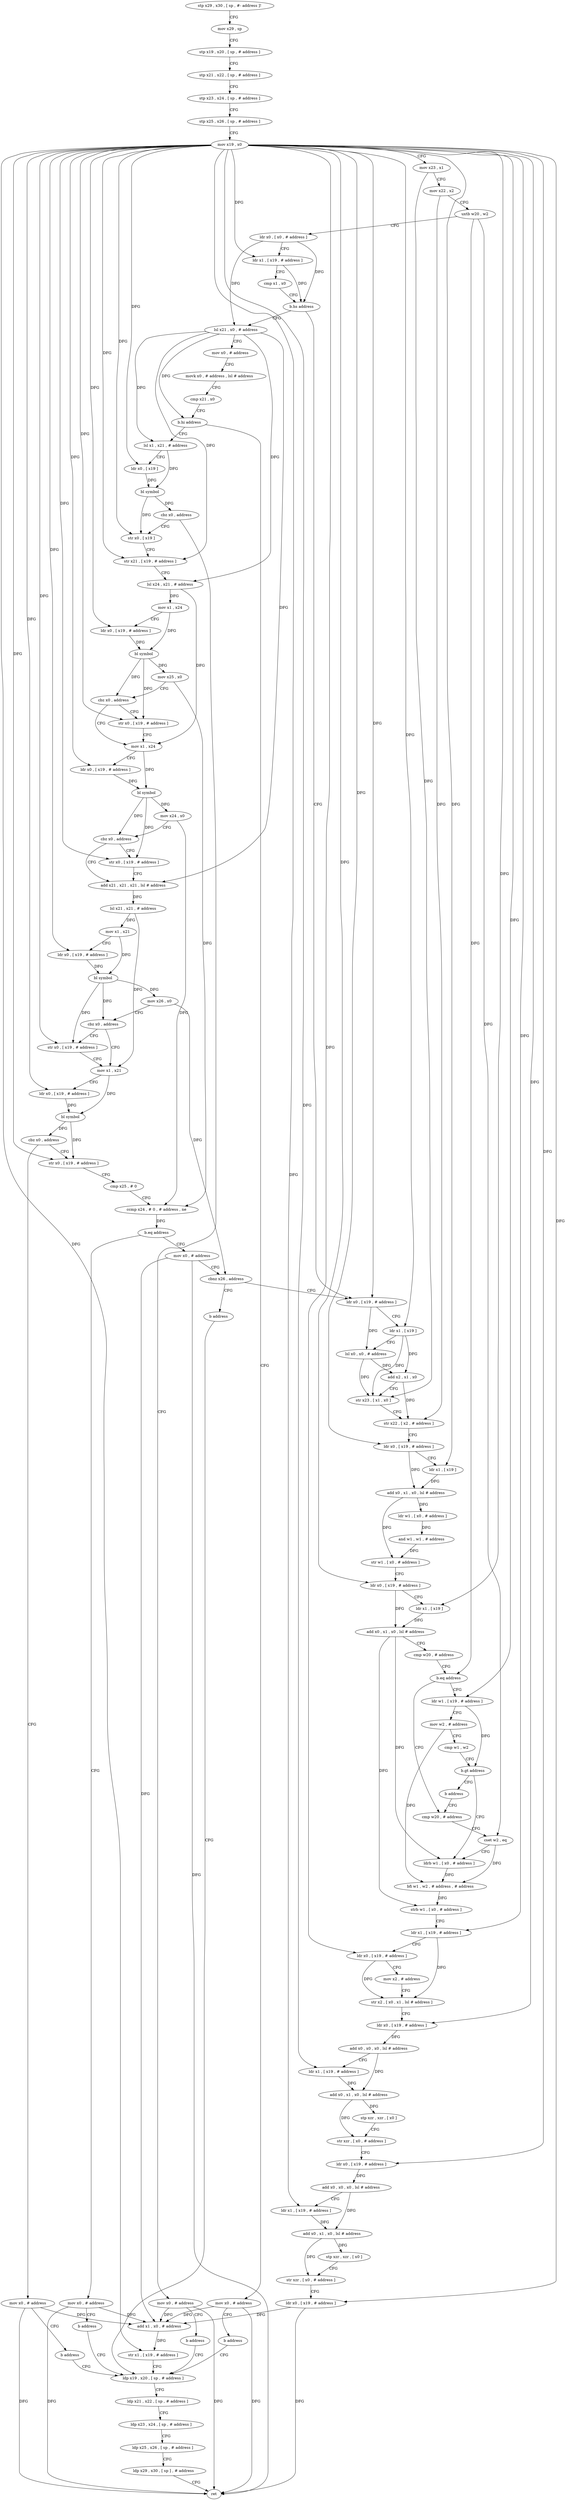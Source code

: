 digraph "func" {
"4234088" [label = "stp x29 , x30 , [ sp , #- address ]!" ]
"4234092" [label = "mov x29 , sp" ]
"4234096" [label = "stp x19 , x20 , [ sp , # address ]" ]
"4234100" [label = "stp x21 , x22 , [ sp , # address ]" ]
"4234104" [label = "stp x23 , x24 , [ sp , # address ]" ]
"4234108" [label = "stp x25 , x26 , [ sp , # address ]" ]
"4234112" [label = "mov x19 , x0" ]
"4234116" [label = "mov x23 , x1" ]
"4234120" [label = "mov x22 , x2" ]
"4234124" [label = "uxtb w20 , w2" ]
"4234128" [label = "ldr x0 , [ x0 , # address ]" ]
"4234132" [label = "ldr x1 , [ x19 , # address ]" ]
"4234136" [label = "cmp x1 , x0" ]
"4234140" [label = "b.hs address" ]
"4234332" [label = "lsl x21 , x0 , # address" ]
"4234144" [label = "ldr x0 , [ x19 , # address ]" ]
"4234336" [label = "mov x0 , # address" ]
"4234340" [label = "movk x0 , # address , lsl # address" ]
"4234344" [label = "cmp x21 , x0" ]
"4234348" [label = "b.hi address" ]
"4234524" [label = "mov x0 , # address" ]
"4234352" [label = "lsl x1 , x21 , # address" ]
"4234148" [label = "ldr x1 , [ x19 ]" ]
"4234152" [label = "lsl x0 , x0 , # address" ]
"4234156" [label = "add x2 , x1 , x0" ]
"4234160" [label = "str x23 , [ x1 , x0 ]" ]
"4234164" [label = "str x22 , [ x2 , # address ]" ]
"4234168" [label = "ldr x0 , [ x19 , # address ]" ]
"4234172" [label = "ldr x1 , [ x19 ]" ]
"4234176" [label = "add x0 , x1 , x0 , lsl # address" ]
"4234180" [label = "ldr w1 , [ x0 , # address ]" ]
"4234184" [label = "and w1 , w1 , # address" ]
"4234188" [label = "str w1 , [ x0 , # address ]" ]
"4234192" [label = "ldr x0 , [ x19 , # address ]" ]
"4234196" [label = "ldr x1 , [ x19 ]" ]
"4234200" [label = "add x0 , x1 , x0 , lsl # address" ]
"4234204" [label = "cmp w20 , # address" ]
"4234208" [label = "b.eq address" ]
"4234504" [label = "ldr w1 , [ x19 , # address ]" ]
"4234212" [label = "cmp w20 , # address" ]
"4234528" [label = "b address" ]
"4234308" [label = "ldp x19 , x20 , [ sp , # address ]" ]
"4234356" [label = "ldr x0 , [ x19 ]" ]
"4234360" [label = "bl symbol" ]
"4234364" [label = "cbz x0 , address" ]
"4234532" [label = "mov x0 , # address" ]
"4234368" [label = "str x0 , [ x19 ]" ]
"4234508" [label = "mov w2 , # address" ]
"4234512" [label = "cmp w1 , w2" ]
"4234516" [label = "b.gt address" ]
"4234220" [label = "ldrb w1 , [ x0 , # address ]" ]
"4234520" [label = "b address" ]
"4234216" [label = "cset w2 , eq" ]
"4234312" [label = "ldp x21 , x22 , [ sp , # address ]" ]
"4234316" [label = "ldp x23 , x24 , [ sp , # address ]" ]
"4234320" [label = "ldp x25 , x26 , [ sp , # address ]" ]
"4234324" [label = "ldp x29 , x30 , [ sp ] , # address" ]
"4234328" [label = "ret" ]
"4234536" [label = "b address" ]
"4234372" [label = "str x21 , [ x19 , # address ]" ]
"4234376" [label = "lsl x24 , x21 , # address" ]
"4234380" [label = "mov x1 , x24" ]
"4234384" [label = "ldr x0 , [ x19 , # address ]" ]
"4234388" [label = "bl symbol" ]
"4234392" [label = "mov x25 , x0" ]
"4234396" [label = "cbz x0 , address" ]
"4234404" [label = "mov x1 , x24" ]
"4234400" [label = "str x0 , [ x19 , # address ]" ]
"4234224" [label = "bfi w1 , w2 , # address , # address" ]
"4234228" [label = "strb w1 , [ x0 , # address ]" ]
"4234232" [label = "ldr x1 , [ x19 , # address ]" ]
"4234236" [label = "ldr x0 , [ x19 , # address ]" ]
"4234240" [label = "mov x2 , # address" ]
"4234244" [label = "str x2 , [ x0 , x1 , lsl # address ]" ]
"4234248" [label = "ldr x0 , [ x19 , # address ]" ]
"4234252" [label = "add x0 , x0 , x0 , lsl # address" ]
"4234256" [label = "ldr x1 , [ x19 , # address ]" ]
"4234260" [label = "add x0 , x1 , x0 , lsl # address" ]
"4234264" [label = "stp xzr , xzr , [ x0 ]" ]
"4234268" [label = "str xzr , [ x0 , # address ]" ]
"4234272" [label = "ldr x0 , [ x19 , # address ]" ]
"4234276" [label = "add x0 , x0 , x0 , lsl # address" ]
"4234280" [label = "ldr x1 , [ x19 , # address ]" ]
"4234284" [label = "add x0 , x1 , x0 , lsl # address" ]
"4234288" [label = "stp xzr , xzr , [ x0 ]" ]
"4234292" [label = "str xzr , [ x0 , # address ]" ]
"4234296" [label = "ldr x0 , [ x19 , # address ]" ]
"4234300" [label = "add x1 , x0 , # address" ]
"4234304" [label = "str x1 , [ x19 , # address ]" ]
"4234408" [label = "ldr x0 , [ x19 , # address ]" ]
"4234412" [label = "bl symbol" ]
"4234416" [label = "mov x24 , x0" ]
"4234420" [label = "cbz x0 , address" ]
"4234428" [label = "add x21 , x21 , x21 , lsl # address" ]
"4234424" [label = "str x0 , [ x19 , # address ]" ]
"4234432" [label = "lsl x21 , x21 , # address" ]
"4234436" [label = "mov x1 , x21" ]
"4234440" [label = "ldr x0 , [ x19 , # address ]" ]
"4234444" [label = "bl symbol" ]
"4234448" [label = "mov x26 , x0" ]
"4234452" [label = "cbz x0 , address" ]
"4234460" [label = "mov x1 , x21" ]
"4234456" [label = "str x0 , [ x19 , # address ]" ]
"4234464" [label = "ldr x0 , [ x19 , # address ]" ]
"4234468" [label = "bl symbol" ]
"4234472" [label = "cbz x0 , address" ]
"4234540" [label = "mov x0 , # address" ]
"4234476" [label = "str x0 , [ x19 , # address ]" ]
"4234544" [label = "b address" ]
"4234480" [label = "cmp x25 , # 0" ]
"4234484" [label = "ccmp x24 , # 0 , # address , ne" ]
"4234488" [label = "b.eq address" ]
"4234548" [label = "mov x0 , # address" ]
"4234492" [label = "mov x0 , # address" ]
"4234552" [label = "b address" ]
"4234496" [label = "cbnz x26 , address" ]
"4234500" [label = "b address" ]
"4234088" -> "4234092" [ label = "CFG" ]
"4234092" -> "4234096" [ label = "CFG" ]
"4234096" -> "4234100" [ label = "CFG" ]
"4234100" -> "4234104" [ label = "CFG" ]
"4234104" -> "4234108" [ label = "CFG" ]
"4234108" -> "4234112" [ label = "CFG" ]
"4234112" -> "4234116" [ label = "CFG" ]
"4234112" -> "4234132" [ label = "DFG" ]
"4234112" -> "4234144" [ label = "DFG" ]
"4234112" -> "4234148" [ label = "DFG" ]
"4234112" -> "4234168" [ label = "DFG" ]
"4234112" -> "4234172" [ label = "DFG" ]
"4234112" -> "4234192" [ label = "DFG" ]
"4234112" -> "4234196" [ label = "DFG" ]
"4234112" -> "4234356" [ label = "DFG" ]
"4234112" -> "4234504" [ label = "DFG" ]
"4234112" -> "4234368" [ label = "DFG" ]
"4234112" -> "4234372" [ label = "DFG" ]
"4234112" -> "4234384" [ label = "DFG" ]
"4234112" -> "4234232" [ label = "DFG" ]
"4234112" -> "4234236" [ label = "DFG" ]
"4234112" -> "4234248" [ label = "DFG" ]
"4234112" -> "4234256" [ label = "DFG" ]
"4234112" -> "4234272" [ label = "DFG" ]
"4234112" -> "4234280" [ label = "DFG" ]
"4234112" -> "4234296" [ label = "DFG" ]
"4234112" -> "4234304" [ label = "DFG" ]
"4234112" -> "4234408" [ label = "DFG" ]
"4234112" -> "4234400" [ label = "DFG" ]
"4234112" -> "4234440" [ label = "DFG" ]
"4234112" -> "4234424" [ label = "DFG" ]
"4234112" -> "4234464" [ label = "DFG" ]
"4234112" -> "4234456" [ label = "DFG" ]
"4234112" -> "4234476" [ label = "DFG" ]
"4234116" -> "4234120" [ label = "CFG" ]
"4234116" -> "4234160" [ label = "DFG" ]
"4234120" -> "4234124" [ label = "CFG" ]
"4234120" -> "4234164" [ label = "DFG" ]
"4234124" -> "4234128" [ label = "CFG" ]
"4234124" -> "4234208" [ label = "DFG" ]
"4234124" -> "4234216" [ label = "DFG" ]
"4234128" -> "4234132" [ label = "CFG" ]
"4234128" -> "4234140" [ label = "DFG" ]
"4234128" -> "4234332" [ label = "DFG" ]
"4234132" -> "4234136" [ label = "CFG" ]
"4234132" -> "4234140" [ label = "DFG" ]
"4234136" -> "4234140" [ label = "CFG" ]
"4234140" -> "4234332" [ label = "CFG" ]
"4234140" -> "4234144" [ label = "CFG" ]
"4234332" -> "4234336" [ label = "CFG" ]
"4234332" -> "4234348" [ label = "DFG" ]
"4234332" -> "4234352" [ label = "DFG" ]
"4234332" -> "4234372" [ label = "DFG" ]
"4234332" -> "4234376" [ label = "DFG" ]
"4234332" -> "4234428" [ label = "DFG" ]
"4234144" -> "4234148" [ label = "CFG" ]
"4234144" -> "4234152" [ label = "DFG" ]
"4234336" -> "4234340" [ label = "CFG" ]
"4234340" -> "4234344" [ label = "CFG" ]
"4234344" -> "4234348" [ label = "CFG" ]
"4234348" -> "4234524" [ label = "CFG" ]
"4234348" -> "4234352" [ label = "CFG" ]
"4234524" -> "4234528" [ label = "CFG" ]
"4234524" -> "4234328" [ label = "DFG" ]
"4234524" -> "4234300" [ label = "DFG" ]
"4234352" -> "4234356" [ label = "CFG" ]
"4234352" -> "4234360" [ label = "DFG" ]
"4234148" -> "4234152" [ label = "CFG" ]
"4234148" -> "4234156" [ label = "DFG" ]
"4234148" -> "4234160" [ label = "DFG" ]
"4234152" -> "4234156" [ label = "DFG" ]
"4234152" -> "4234160" [ label = "DFG" ]
"4234156" -> "4234160" [ label = "CFG" ]
"4234156" -> "4234164" [ label = "DFG" ]
"4234160" -> "4234164" [ label = "CFG" ]
"4234164" -> "4234168" [ label = "CFG" ]
"4234168" -> "4234172" [ label = "CFG" ]
"4234168" -> "4234176" [ label = "DFG" ]
"4234172" -> "4234176" [ label = "DFG" ]
"4234176" -> "4234180" [ label = "DFG" ]
"4234176" -> "4234188" [ label = "DFG" ]
"4234180" -> "4234184" [ label = "DFG" ]
"4234184" -> "4234188" [ label = "DFG" ]
"4234188" -> "4234192" [ label = "CFG" ]
"4234192" -> "4234196" [ label = "CFG" ]
"4234192" -> "4234200" [ label = "DFG" ]
"4234196" -> "4234200" [ label = "DFG" ]
"4234200" -> "4234204" [ label = "CFG" ]
"4234200" -> "4234220" [ label = "DFG" ]
"4234200" -> "4234228" [ label = "DFG" ]
"4234204" -> "4234208" [ label = "CFG" ]
"4234208" -> "4234504" [ label = "CFG" ]
"4234208" -> "4234212" [ label = "CFG" ]
"4234504" -> "4234508" [ label = "CFG" ]
"4234504" -> "4234516" [ label = "DFG" ]
"4234212" -> "4234216" [ label = "CFG" ]
"4234528" -> "4234308" [ label = "CFG" ]
"4234308" -> "4234312" [ label = "CFG" ]
"4234356" -> "4234360" [ label = "DFG" ]
"4234360" -> "4234364" [ label = "DFG" ]
"4234360" -> "4234368" [ label = "DFG" ]
"4234364" -> "4234532" [ label = "CFG" ]
"4234364" -> "4234368" [ label = "CFG" ]
"4234532" -> "4234536" [ label = "CFG" ]
"4234532" -> "4234328" [ label = "DFG" ]
"4234532" -> "4234300" [ label = "DFG" ]
"4234368" -> "4234372" [ label = "CFG" ]
"4234508" -> "4234512" [ label = "CFG" ]
"4234508" -> "4234224" [ label = "DFG" ]
"4234512" -> "4234516" [ label = "CFG" ]
"4234516" -> "4234220" [ label = "CFG" ]
"4234516" -> "4234520" [ label = "CFG" ]
"4234220" -> "4234224" [ label = "DFG" ]
"4234520" -> "4234212" [ label = "CFG" ]
"4234216" -> "4234220" [ label = "CFG" ]
"4234216" -> "4234224" [ label = "DFG" ]
"4234312" -> "4234316" [ label = "CFG" ]
"4234316" -> "4234320" [ label = "CFG" ]
"4234320" -> "4234324" [ label = "CFG" ]
"4234324" -> "4234328" [ label = "CFG" ]
"4234536" -> "4234308" [ label = "CFG" ]
"4234372" -> "4234376" [ label = "CFG" ]
"4234376" -> "4234380" [ label = "DFG" ]
"4234376" -> "4234404" [ label = "DFG" ]
"4234380" -> "4234384" [ label = "CFG" ]
"4234380" -> "4234388" [ label = "DFG" ]
"4234384" -> "4234388" [ label = "DFG" ]
"4234388" -> "4234392" [ label = "DFG" ]
"4234388" -> "4234396" [ label = "DFG" ]
"4234388" -> "4234400" [ label = "DFG" ]
"4234392" -> "4234396" [ label = "CFG" ]
"4234392" -> "4234484" [ label = "DFG" ]
"4234396" -> "4234404" [ label = "CFG" ]
"4234396" -> "4234400" [ label = "CFG" ]
"4234404" -> "4234408" [ label = "CFG" ]
"4234404" -> "4234412" [ label = "DFG" ]
"4234400" -> "4234404" [ label = "CFG" ]
"4234224" -> "4234228" [ label = "DFG" ]
"4234228" -> "4234232" [ label = "CFG" ]
"4234232" -> "4234236" [ label = "CFG" ]
"4234232" -> "4234244" [ label = "DFG" ]
"4234236" -> "4234240" [ label = "CFG" ]
"4234236" -> "4234244" [ label = "DFG" ]
"4234240" -> "4234244" [ label = "CFG" ]
"4234244" -> "4234248" [ label = "CFG" ]
"4234248" -> "4234252" [ label = "DFG" ]
"4234252" -> "4234256" [ label = "CFG" ]
"4234252" -> "4234260" [ label = "DFG" ]
"4234256" -> "4234260" [ label = "DFG" ]
"4234260" -> "4234264" [ label = "DFG" ]
"4234260" -> "4234268" [ label = "DFG" ]
"4234264" -> "4234268" [ label = "CFG" ]
"4234268" -> "4234272" [ label = "CFG" ]
"4234272" -> "4234276" [ label = "DFG" ]
"4234276" -> "4234280" [ label = "CFG" ]
"4234276" -> "4234284" [ label = "DFG" ]
"4234280" -> "4234284" [ label = "DFG" ]
"4234284" -> "4234288" [ label = "DFG" ]
"4234284" -> "4234292" [ label = "DFG" ]
"4234288" -> "4234292" [ label = "CFG" ]
"4234292" -> "4234296" [ label = "CFG" ]
"4234296" -> "4234300" [ label = "DFG" ]
"4234296" -> "4234328" [ label = "DFG" ]
"4234300" -> "4234304" [ label = "DFG" ]
"4234304" -> "4234308" [ label = "CFG" ]
"4234408" -> "4234412" [ label = "DFG" ]
"4234412" -> "4234416" [ label = "DFG" ]
"4234412" -> "4234420" [ label = "DFG" ]
"4234412" -> "4234424" [ label = "DFG" ]
"4234416" -> "4234420" [ label = "CFG" ]
"4234416" -> "4234484" [ label = "DFG" ]
"4234420" -> "4234428" [ label = "CFG" ]
"4234420" -> "4234424" [ label = "CFG" ]
"4234428" -> "4234432" [ label = "DFG" ]
"4234424" -> "4234428" [ label = "CFG" ]
"4234432" -> "4234436" [ label = "DFG" ]
"4234432" -> "4234460" [ label = "DFG" ]
"4234436" -> "4234440" [ label = "CFG" ]
"4234436" -> "4234444" [ label = "DFG" ]
"4234440" -> "4234444" [ label = "DFG" ]
"4234444" -> "4234448" [ label = "DFG" ]
"4234444" -> "4234452" [ label = "DFG" ]
"4234444" -> "4234456" [ label = "DFG" ]
"4234448" -> "4234452" [ label = "CFG" ]
"4234448" -> "4234496" [ label = "DFG" ]
"4234452" -> "4234460" [ label = "CFG" ]
"4234452" -> "4234456" [ label = "CFG" ]
"4234460" -> "4234464" [ label = "CFG" ]
"4234460" -> "4234468" [ label = "DFG" ]
"4234456" -> "4234460" [ label = "CFG" ]
"4234464" -> "4234468" [ label = "DFG" ]
"4234468" -> "4234472" [ label = "DFG" ]
"4234468" -> "4234476" [ label = "DFG" ]
"4234472" -> "4234540" [ label = "CFG" ]
"4234472" -> "4234476" [ label = "CFG" ]
"4234540" -> "4234544" [ label = "CFG" ]
"4234540" -> "4234300" [ label = "DFG" ]
"4234540" -> "4234328" [ label = "DFG" ]
"4234476" -> "4234480" [ label = "CFG" ]
"4234544" -> "4234308" [ label = "CFG" ]
"4234480" -> "4234484" [ label = "CFG" ]
"4234484" -> "4234488" [ label = "DFG" ]
"4234488" -> "4234548" [ label = "CFG" ]
"4234488" -> "4234492" [ label = "CFG" ]
"4234548" -> "4234552" [ label = "CFG" ]
"4234548" -> "4234300" [ label = "DFG" ]
"4234548" -> "4234328" [ label = "DFG" ]
"4234492" -> "4234496" [ label = "CFG" ]
"4234492" -> "4234300" [ label = "DFG" ]
"4234492" -> "4234328" [ label = "DFG" ]
"4234552" -> "4234308" [ label = "CFG" ]
"4234496" -> "4234144" [ label = "CFG" ]
"4234496" -> "4234500" [ label = "CFG" ]
"4234500" -> "4234308" [ label = "CFG" ]
}
